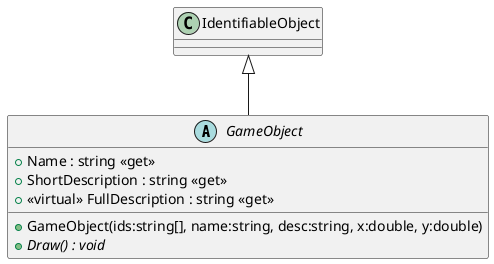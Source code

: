 @startuml
abstract class GameObject {
    + GameObject(ids:string[], name:string, desc:string, x:double, y:double)
    + Name : string <<get>>
    + ShortDescription : string <<get>>
    + <<virtual>> FullDescription : string <<get>>
    + {abstract} Draw() : void
}
IdentifiableObject <|-- GameObject
@enduml
